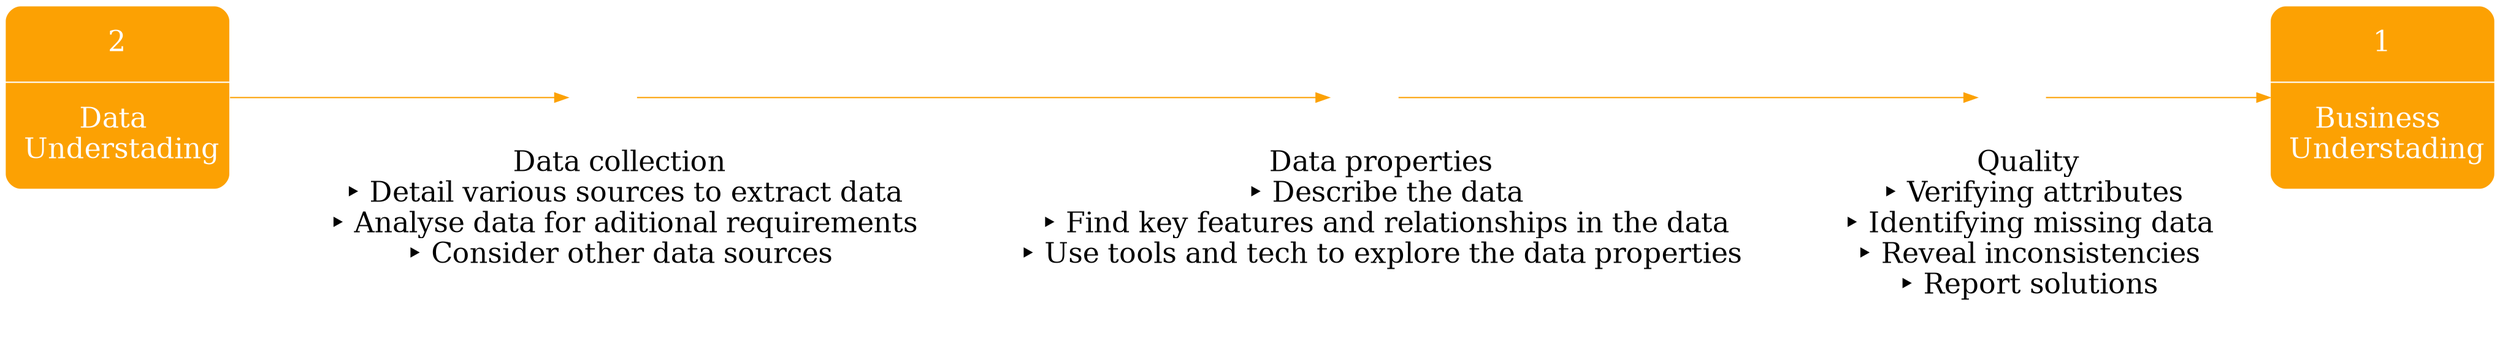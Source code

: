 digraph g {
 
  imagepath="resources/images";
  rankdir=LR;
  
  graph [splines=ortho, dpi=150]
  node [shape=box, color=none, fontsize=22]
  edge [color="#fca103"];
  p1 [label="1 | Business \n Understading", 
  shape=record, style="rounded,filled", color=white, fillcolor="#fca103", fontcolor=white, width=2, height=2];
  
  p2 [label="2 | Data \n Understading", 
  shape=record, style="rounded,filled", color=white, fillcolor="#fca103", fontcolor=white, width=2, height=2];
  
  p2 -> p21 -> p22 -> p23 -> p1;
  
  subgraph cluster_p21 {
    
    color=white;
    p21 [image="p21.png", imagescale=true, label=""];
    p21_steps [label=<
    Data collection<br ALIGN = 'CENTER'/> 
    &#8227; Detail various sources to extract data<br ALIGN = 'CENTER'/> 
    &#8227; Analyse data for aditional requirements<br ALIGN = 'CENTER'/>
    &#8227; Consider other data sources<br ALIGN = 'CENTER'/>
    >, fontsize=22];
    
    rank=same; p21; p21_steps;
    
  }
  
  subgraph cluster_p22 {
    
    color=white;
    p22 [image="p22.png", imagescale=true, label=""];
    p22_steps [label=<
    Data properties<br ALIGN = 'CENTER'/> 
    &#8227; Describe the data<br ALIGN = 'CENTER'/> 
    &#8227; Find key features and relationships in the data<br ALIGN = 'CENTER'/>
    &#8227; Use tools and tech to explore the data properties<br ALIGN = 'CENTER'/>
    >, fontsize=22];
    
    rank=same; p22; p22_steps;
    
  }
  
  subgraph cluster_p23 {
    
    color=white;
    p23 [image="p23.png", imagescale=true, label=""];
    p23_steps [label=<
    Quality<br ALIGN = 'CENTER'/> 
    &#8227; Verifying attributes<br ALIGN = 'CENTER'/>
    &#8227; Identifying missing data<br ALIGN = 'CENTER'/>
    &#8227; Reveal inconsistencies<br ALIGN = 'CENTER'/>
    &#8227; Report solutions<br ALIGN = 'CENTER'/>
    >, fontsize=22];
    
    rank=same; p23; p23_steps;
    
  }


}